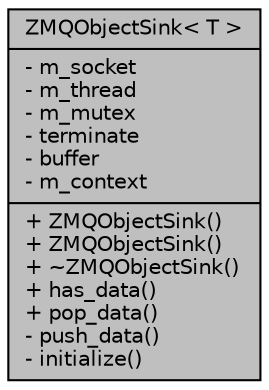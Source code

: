 digraph "ZMQObjectSink&lt; T &gt;"
{
 // LATEX_PDF_SIZE
  edge [fontname="Helvetica",fontsize="10",labelfontname="Helvetica",labelfontsize="10"];
  node [fontname="Helvetica",fontsize="10",shape=record];
  Node1 [label="{ZMQObjectSink\< T \>\n|- m_socket\l- m_thread\l- m_mutex\l- terminate\l- buffer\l- m_context\l|+ ZMQObjectSink()\l+ ZMQObjectSink()\l+ ~ZMQObjectSink()\l+ has_data()\l+ pop_data()\l- push_data()\l- initialize()\l}",height=0.2,width=0.4,color="black", fillcolor="grey75", style="filled", fontcolor="black",tooltip=" "];
}
